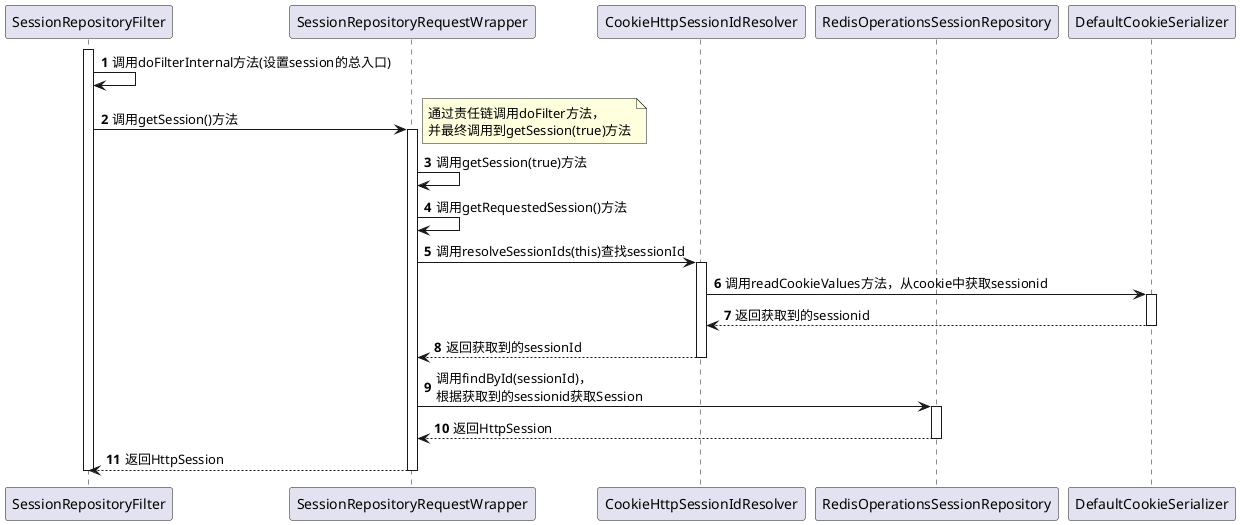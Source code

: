 @startuml
participant SessionRepositoryFilter
participant SessionRepositoryRequestWrapper
participant CookieHttpSessionIdResolver
participant RedisOperationsSessionRepository
participant DefaultCookieSerializer

autonumber
activate SessionRepositoryFilter
SessionRepositoryFilter -> SessionRepositoryFilter: 调用doFilterInternal方法(设置session的总入口)
SessionRepositoryFilter -> SessionRepositoryRequestWrapper: 调用getSession()方法
activate SessionRepositoryRequestWrapper
note right: 通过责任链调用doFilter方法，\n并最终调用到getSession(true)方法
SessionRepositoryRequestWrapper -> SessionRepositoryRequestWrapper: 调用getSession(true)方法
SessionRepositoryRequestWrapper -> SessionRepositoryRequestWrapper: 调用getRequestedSession()方法
SessionRepositoryRequestWrapper -> CookieHttpSessionIdResolver: 调用resolveSessionIds(this)查找sessionId
activate CookieHttpSessionIdResolver
CookieHttpSessionIdResolver ->DefaultCookieSerializer:调用readCookieValues方法，从cookie中获取sessionid
activate DefaultCookieSerializer
DefaultCookieSerializer -->CookieHttpSessionIdResolver:返回获取到的sessionid
deactivate DefaultCookieSerializer
CookieHttpSessionIdResolver --> SessionRepositoryRequestWrapper: 返回获取到的sessionId
deactivate CookieHttpSessionIdResolver
SessionRepositoryRequestWrapper -> RedisOperationsSessionRepository: 调用findById(sessionId)，\n根据获取到的sessionid获取Session
activate RedisOperationsSessionRepository
RedisOperationsSessionRepository --> SessionRepositoryRequestWrapper:返回HttpSession
deactivate RedisOperationsSessionRepository
SessionRepositoryRequestWrapper --> SessionRepositoryFilter:返回HttpSession
deactivate SessionRepositoryRequestWrapper
deactivate SessionRepositoryFilter
@enduml